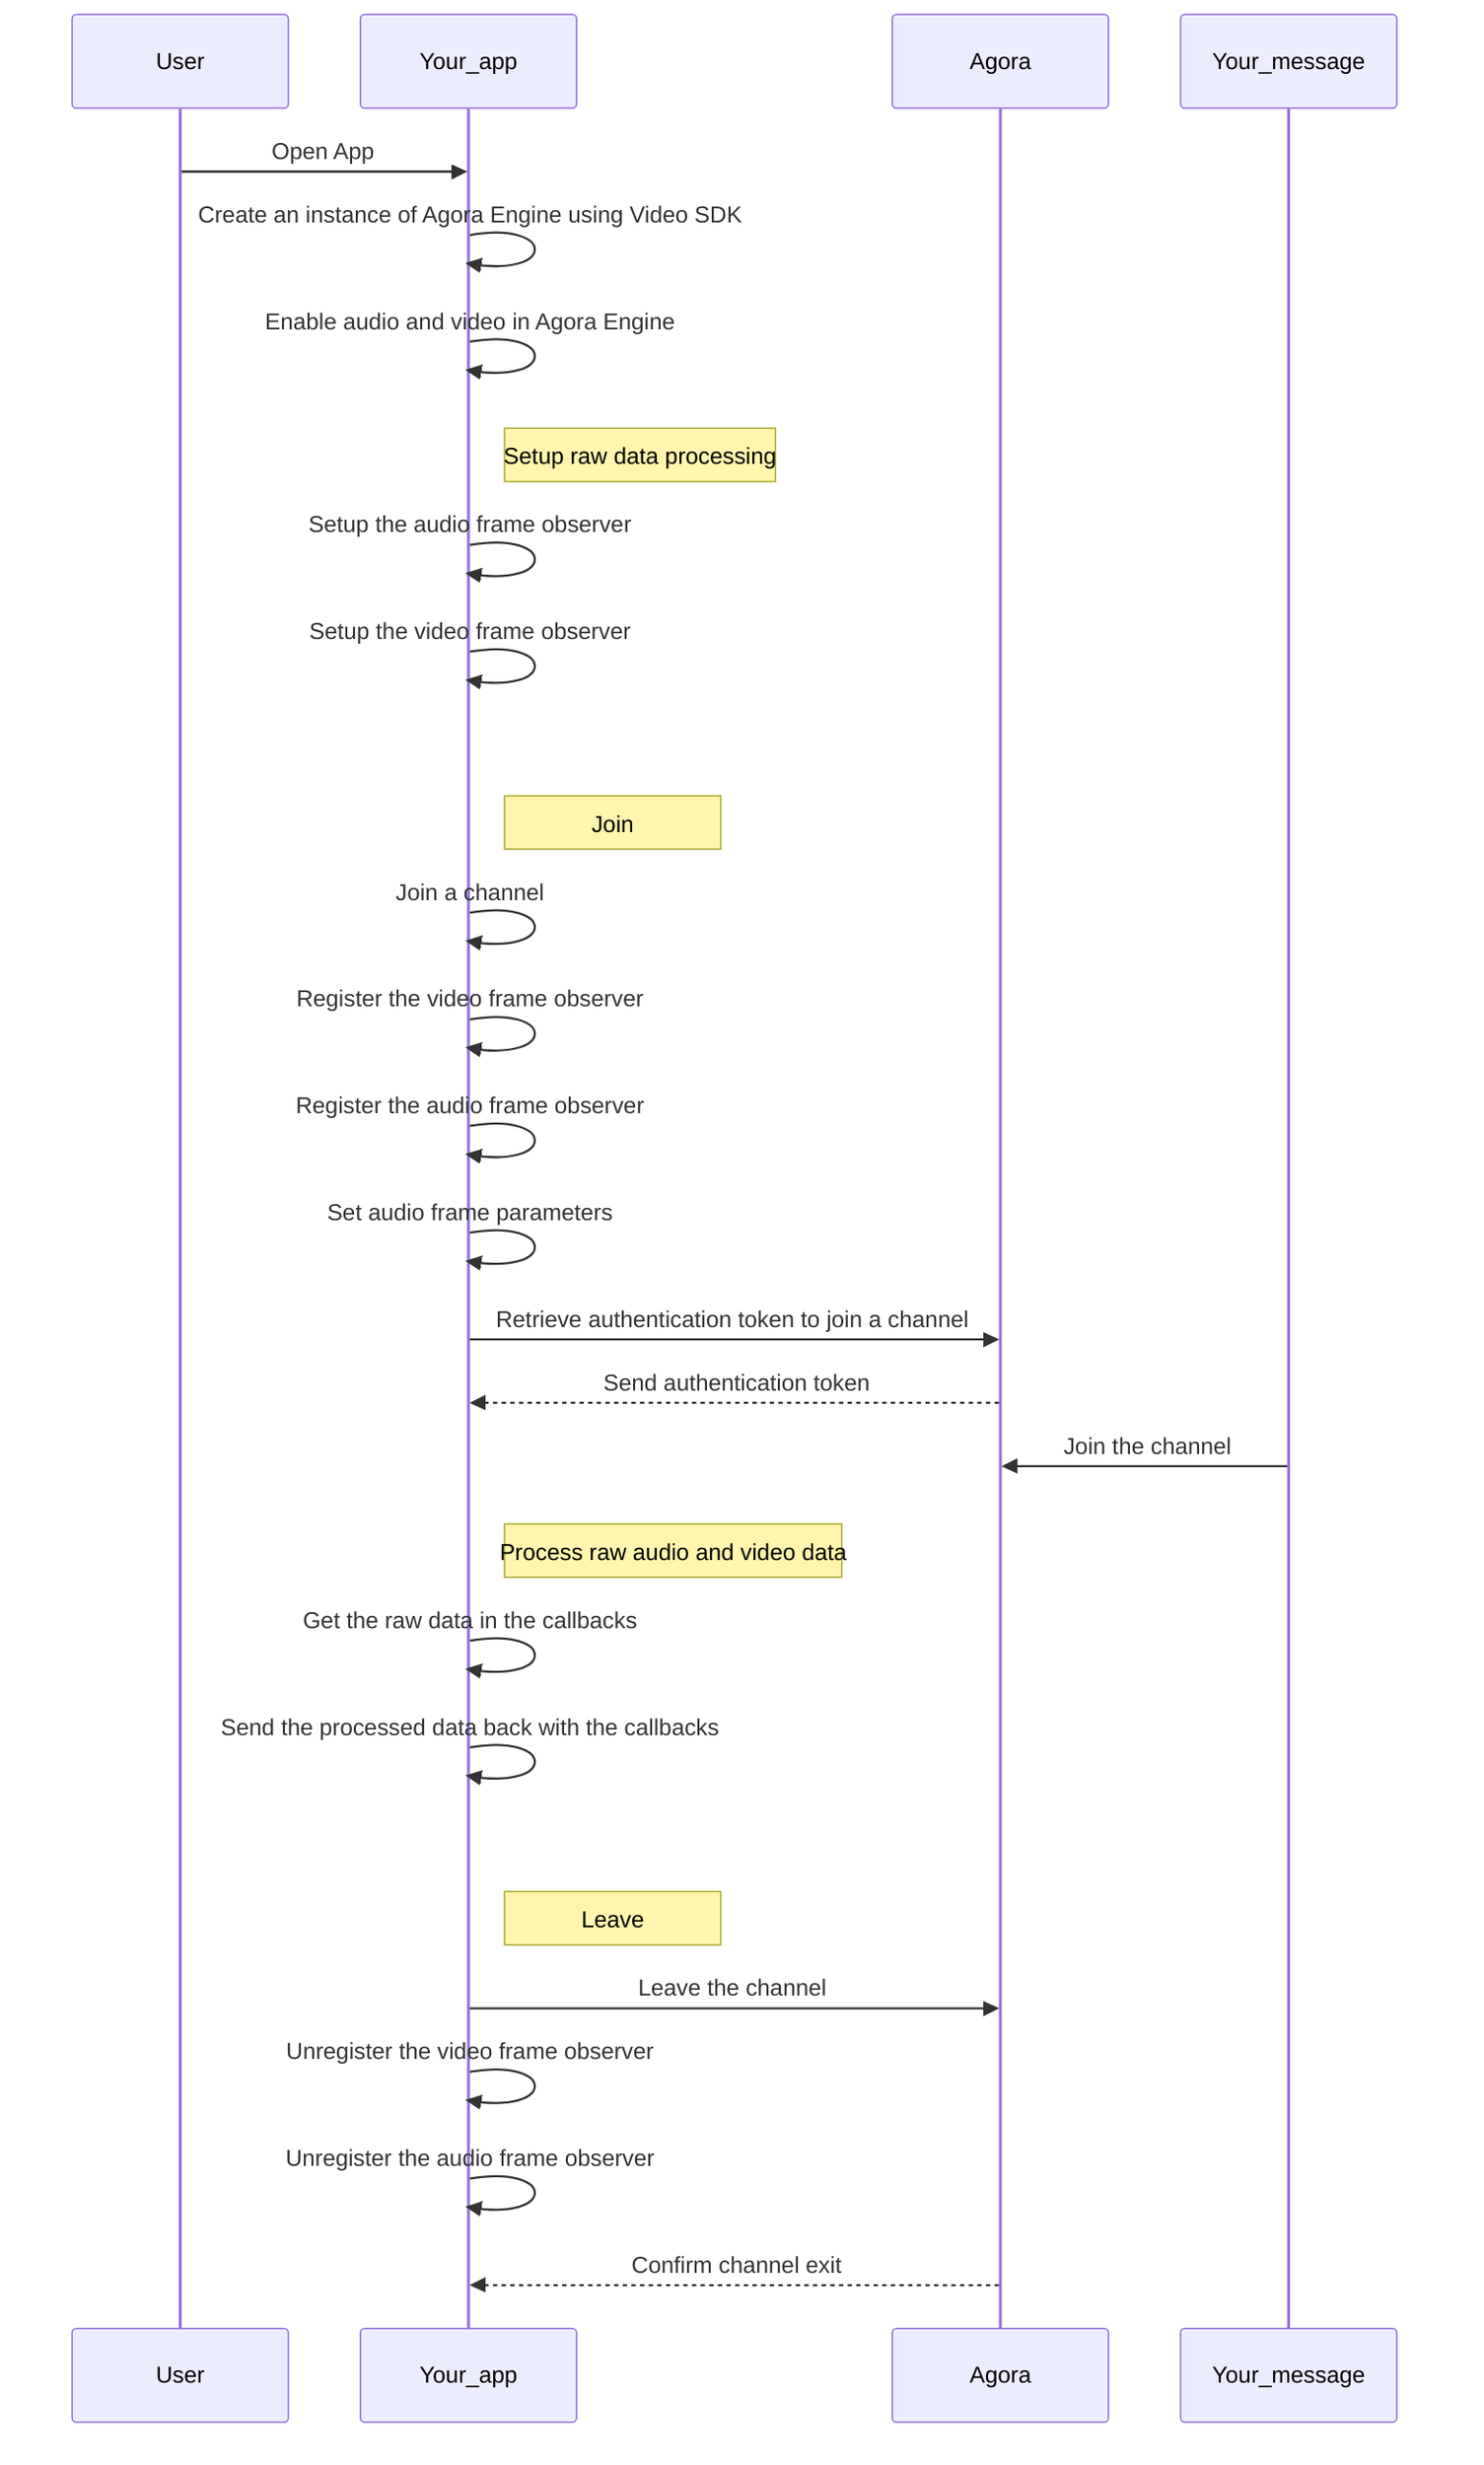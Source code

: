 sequenceDiagram
    participant User
    participant Your_app
    participant Agora

    User ->> Your_app: Open App
    Your_app ->> Your_app: Create an instance of Agora Engine using Video SDK
    Your_app ->> Your_app: Enable audio and video in Agora Engine

    rect rgb(255, 255, 255)
        note right of Your_app: Setup raw data processing
        Your_app ->> Your_app: Setup the audio frame observer
        Your_app ->> Your_app: Setup the video frame observer
    end

    rect rgb(255, 255, 255)
        note right of Your_app: Join
        Your_app ->> Your_app: Join a channel
        Your_app ->> Your_app: Register the video frame observer
        Your_app ->> Your_app: Register the audio frame observer
        Your_app ->> Your_app: Set audio frame parameters
        Your_app ->> Agora: Retrieve authentication token to join a channel
        Agora -->> Your_app: Send authentication token
        Your_message ->> Agora: Join the channel
    end

    rect rgb(255, 255, 255)
        note right of Your_app: Process raw audio and video data
        Your_app ->> Your_app: Get the raw data in the callbacks
        Your_app ->> Your_app: Send the processed data back with the callbacks
    end

    rect rgb(255, 255, 255)
        note right of Your_app: Leave
        Your_app ->> Agora: Leave the channel
        Your_app ->> Your_app: Unregister the video frame observer
        Your_app ->> Your_app: Unregister the audio frame observer
        Agora -->> Your_app: Confirm channel exit
    end